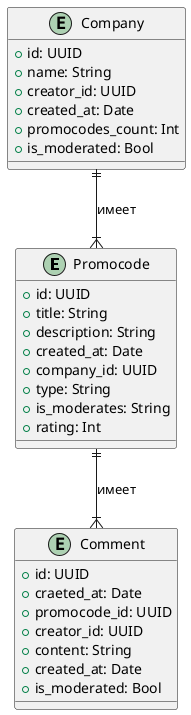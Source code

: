 @startuml
entity Promocode {
    +id: UUID
    +title: String
    +description: String
    +created_at: Date
    +company_id: UUID
    +type: String
    +is_moderates: String
    +rating: Int
}

entity Comment {
    +id: UUID
    +craeted_at: Date
    +promocode_id: UUID
    +creator_id: UUID
    +content: String
    +created_at: Date
    +is_moderated: Bool
}

entity Company {
    +id: UUID
    +name: String
    +creator_id: UUID
    +created_at: Date
    +promocodes_count: Int
    +is_moderated: Bool
}

Promocode ||--|{ Comment : имеет
Company ||--|{ Promocode : имеет

@enduml